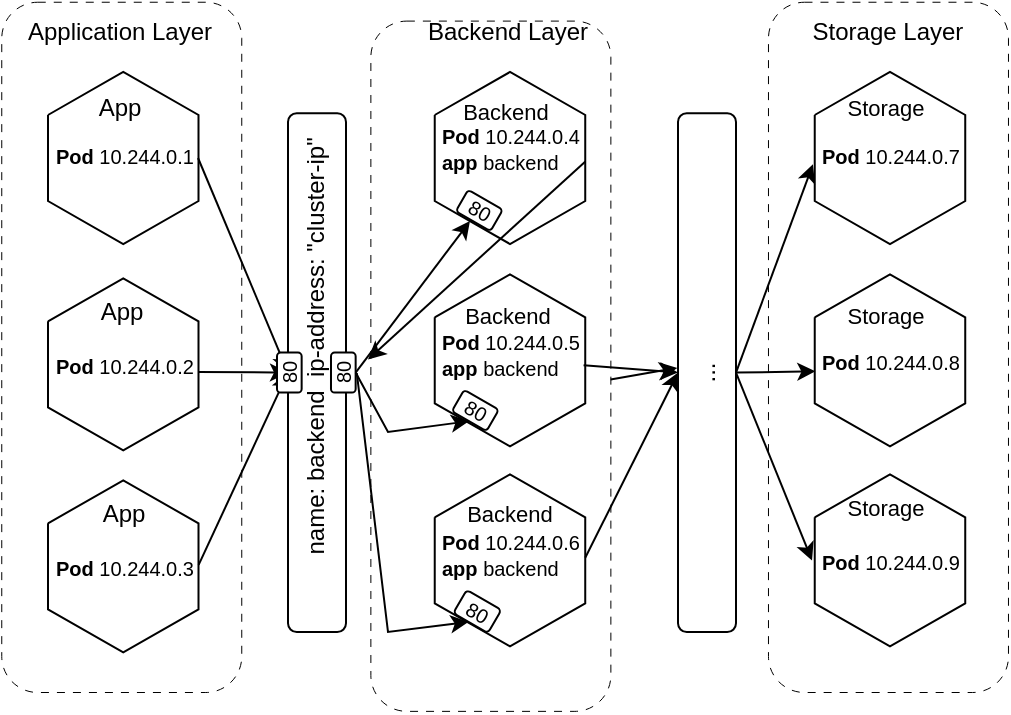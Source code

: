 <mxfile version="22.1.18" type="github">
  <diagram name="Page-1" id="ux_PUUvleqaBWZlEBw-f">
    <mxGraphModel dx="792" dy="1878" grid="1" gridSize="10" guides="1" tooltips="1" connect="1" arrows="1" fold="1" page="1" pageScale="1" pageWidth="850" pageHeight="1100" math="0" shadow="0">
      <root>
        <mxCell id="0" />
        <mxCell id="1" parent="0" />
        <mxCell id="RruQv3TNjF2r6rg1G-1i-4" value="" style="verticalLabelPosition=bottom;verticalAlign=top;html=1;shape=mxgraph.basic.polygon;polyCoords=[[0,0.25],[0.5,0],[1,0.25],[1,0.75],[0.5,1],[0,0.75],[0,0.25]];polyline=1;fillColor=default;perimeter=rectanglePerimeter;" parent="1" vertex="1">
          <mxGeometry x="110" y="-930.0" width="75.25" height="86" as="geometry" />
        </mxCell>
        <mxCell id="RruQv3TNjF2r6rg1G-1i-8" value="&lt;font style=&quot;font-size: 10px;&quot;&gt;&lt;b style=&quot;border-color: var(--border-color); text-align: center;&quot;&gt;Pod&amp;nbsp;&lt;/b&gt;&lt;span style=&quot;border-color: var(--border-color); text-align: center;&quot;&gt;10.244.0.1&lt;/span&gt;&lt;/font&gt;" style="text;whiteSpace=wrap;html=1;rotation=0;" parent="1" vertex="1">
          <mxGeometry x="111.57" y="-901.81" width="68.12" height="27" as="geometry" />
        </mxCell>
        <mxCell id="dw3Hb77Bc445a3Hw7hz_-9" value="" style="verticalLabelPosition=bottom;verticalAlign=top;html=1;shape=mxgraph.basic.polygon;polyCoords=[[0,0.25],[0.5,0],[1,0.25],[1,0.75],[0.5,1],[0,0.75],[0,0.25]];polyline=1;fillColor=default;perimeter=rectanglePerimeter;" parent="1" vertex="1">
          <mxGeometry x="110" y="-826.82" width="75.25" height="86" as="geometry" />
        </mxCell>
        <mxCell id="dw3Hb77Bc445a3Hw7hz_-10" value="&lt;font style=&quot;font-size: 10px;&quot;&gt;&lt;b style=&quot;border-color: var(--border-color); text-align: center;&quot;&gt;Pod&amp;nbsp;&lt;/b&gt;&lt;span style=&quot;border-color: var(--border-color); text-align: center;&quot;&gt;10.244.0.2&lt;/span&gt;&lt;/font&gt;" style="text;whiteSpace=wrap;html=1;rotation=0;" parent="1" vertex="1">
          <mxGeometry x="111.57" y="-796.63" width="68.12" height="27" as="geometry" />
        </mxCell>
        <mxCell id="dw3Hb77Bc445a3Hw7hz_-11" value="" style="verticalLabelPosition=bottom;verticalAlign=top;html=1;shape=mxgraph.basic.polygon;polyCoords=[[0,0.25],[0.5,0],[1,0.25],[1,0.75],[0.5,1],[0,0.75],[0,0.25]];polyline=1;fillColor=default;perimeter=rectanglePerimeter;" parent="1" vertex="1">
          <mxGeometry x="110" y="-725.82" width="75.25" height="86" as="geometry" />
        </mxCell>
        <mxCell id="dw3Hb77Bc445a3Hw7hz_-12" value="&lt;font style=&quot;font-size: 10px;&quot;&gt;&lt;b style=&quot;border-color: var(--border-color); text-align: center;&quot;&gt;Pod&amp;nbsp;&lt;/b&gt;&lt;span style=&quot;border-color: var(--border-color); text-align: center;&quot;&gt;10.244.0.3&lt;/span&gt;&lt;/font&gt;" style="text;whiteSpace=wrap;html=1;rotation=0;" parent="1" vertex="1">
          <mxGeometry x="111.57" y="-695.63" width="68.12" height="27" as="geometry" />
        </mxCell>
        <mxCell id="YKB5RN-4gdlWT_EcJPIz-1" value="App" style="text;html=1;strokeColor=none;fillColor=none;align=center;verticalAlign=middle;whiteSpace=wrap;rounded=0;" parent="1" vertex="1">
          <mxGeometry x="125.63" y="-921.81" width="40" height="20" as="geometry" />
        </mxCell>
        <mxCell id="YKB5RN-4gdlWT_EcJPIz-2" value="App" style="text;html=1;strokeColor=none;fillColor=none;align=center;verticalAlign=middle;whiteSpace=wrap;rounded=0;" parent="1" vertex="1">
          <mxGeometry x="126.63" y="-819.81" width="40" height="20" as="geometry" />
        </mxCell>
        <mxCell id="YKB5RN-4gdlWT_EcJPIz-3" value="App" style="text;html=1;strokeColor=none;fillColor=none;align=center;verticalAlign=middle;whiteSpace=wrap;rounded=0;" parent="1" vertex="1">
          <mxGeometry x="127.63" y="-718.81" width="40" height="20" as="geometry" />
        </mxCell>
        <mxCell id="YKB5RN-4gdlWT_EcJPIz-4" value="" style="rounded=1;whiteSpace=wrap;html=1;fillColor=none;strokeWidth=0.5;dashed=1;dashPattern=8 8;" parent="1" vertex="1">
          <mxGeometry x="86.63" y="-965.13" width="120" height="345.13" as="geometry" />
        </mxCell>
        <mxCell id="YKB5RN-4gdlWT_EcJPIz-5" value="Application Layer" style="text;html=1;strokeColor=none;fillColor=none;align=center;verticalAlign=middle;whiteSpace=wrap;rounded=0;" parent="1" vertex="1">
          <mxGeometry x="95.44" y="-965.13" width="102.37" height="30" as="geometry" />
        </mxCell>
        <mxCell id="YKB5RN-4gdlWT_EcJPIz-6" value="" style="verticalLabelPosition=bottom;verticalAlign=top;html=1;shape=mxgraph.basic.polygon;polyCoords=[[0,0.25],[0.5,0],[1,0.25],[1,0.75],[0.5,1],[0,0.75],[0,0.25]];polyline=1;fillColor=default;perimeter=rectanglePerimeter;" parent="1" vertex="1">
          <mxGeometry x="303.37" y="-930.0" width="75.25" height="86" as="geometry" />
        </mxCell>
        <mxCell id="YKB5RN-4gdlWT_EcJPIz-7" value="&lt;font style=&quot;font-size: 10px;&quot;&gt;&lt;b style=&quot;border-color: var(--border-color); text-align: center;&quot;&gt;Pod&amp;nbsp;&lt;/b&gt;&lt;span style=&quot;border-color: var(--border-color); text-align: center;&quot;&gt;10.244.0.4&lt;/span&gt;&lt;/font&gt;" style="text;whiteSpace=wrap;html=1;rotation=0;" parent="1" vertex="1">
          <mxGeometry x="304.94" y="-911.81" width="68.12" height="27" as="geometry" />
        </mxCell>
        <mxCell id="YKB5RN-4gdlWT_EcJPIz-8" value="" style="verticalLabelPosition=bottom;verticalAlign=top;html=1;shape=mxgraph.basic.polygon;polyCoords=[[0,0.25],[0.5,0],[1,0.25],[1,0.75],[0.5,1],[0,0.75],[0,0.25]];polyline=1;fillColor=default;perimeter=rectanglePerimeter;" parent="1" vertex="1">
          <mxGeometry x="303.37" y="-828.82" width="75.25" height="86" as="geometry" />
        </mxCell>
        <mxCell id="YKB5RN-4gdlWT_EcJPIz-9" value="&lt;font style=&quot;font-size: 10px;&quot;&gt;&lt;b style=&quot;border-color: var(--border-color); text-align: center;&quot;&gt;Pod&amp;nbsp;&lt;/b&gt;&lt;span style=&quot;border-color: var(--border-color); text-align: center;&quot;&gt;10.244.0.5&lt;/span&gt;&lt;/font&gt;" style="text;whiteSpace=wrap;html=1;rotation=0;" parent="1" vertex="1">
          <mxGeometry x="304.94" y="-808.63" width="68.12" height="27" as="geometry" />
        </mxCell>
        <mxCell id="YKB5RN-4gdlWT_EcJPIz-10" value="" style="verticalLabelPosition=bottom;verticalAlign=top;html=1;shape=mxgraph.basic.polygon;polyCoords=[[0,0.25],[0.5,0],[1,0.25],[1,0.75],[0.5,1],[0,0.75],[0,0.25]];polyline=1;fillColor=default;perimeter=rectanglePerimeter;" parent="1" vertex="1">
          <mxGeometry x="303.37" y="-728.82" width="75.25" height="86" as="geometry" />
        </mxCell>
        <mxCell id="YKB5RN-4gdlWT_EcJPIz-11" value="&lt;font style=&quot;font-size: 10px;&quot;&gt;&lt;b style=&quot;border-color: var(--border-color); text-align: center;&quot;&gt;Pod&amp;nbsp;&lt;/b&gt;&lt;span style=&quot;border-color: var(--border-color); text-align: center;&quot;&gt;10.244.0.6&lt;/span&gt;&lt;/font&gt;" style="text;whiteSpace=wrap;html=1;rotation=0;" parent="1" vertex="1">
          <mxGeometry x="304.94" y="-708.63" width="68.12" height="27" as="geometry" />
        </mxCell>
        <mxCell id="YKB5RN-4gdlWT_EcJPIz-12" value="&lt;font style=&quot;font-size: 11px;&quot;&gt;Backend&lt;/font&gt;" style="text;html=1;strokeColor=none;fillColor=none;align=center;verticalAlign=middle;whiteSpace=wrap;rounded=0;" parent="1" vertex="1">
          <mxGeometry x="319" y="-919.81" width="40" height="20" as="geometry" />
        </mxCell>
        <mxCell id="YKB5RN-4gdlWT_EcJPIz-13" value="&lt;font style=&quot;font-size: 11px;&quot;&gt;Backend&lt;/font&gt;" style="text;html=1;strokeColor=none;fillColor=none;align=center;verticalAlign=middle;whiteSpace=wrap;rounded=0;" parent="1" vertex="1">
          <mxGeometry x="320" y="-817.81" width="40" height="20" as="geometry" />
        </mxCell>
        <mxCell id="YKB5RN-4gdlWT_EcJPIz-14" value="&lt;font style=&quot;font-size: 11px;&quot;&gt;Backend&lt;/font&gt;" style="text;html=1;strokeColor=none;fillColor=none;align=center;verticalAlign=middle;whiteSpace=wrap;rounded=0;" parent="1" vertex="1">
          <mxGeometry x="321" y="-718.81" width="40" height="20" as="geometry" />
        </mxCell>
        <mxCell id="YKB5RN-4gdlWT_EcJPIz-16" value="Backend Layer" style="text;html=1;strokeColor=none;fillColor=none;align=center;verticalAlign=middle;whiteSpace=wrap;rounded=0;" parent="1" vertex="1">
          <mxGeometry x="288.81" y="-965.13" width="102.37" height="30" as="geometry" />
        </mxCell>
        <mxCell id="YKB5RN-4gdlWT_EcJPIz-17" value="" style="verticalLabelPosition=bottom;verticalAlign=top;html=1;shape=mxgraph.basic.polygon;polyCoords=[[0,0.25],[0.5,0],[1,0.25],[1,0.75],[0.5,1],[0,0.75],[0,0.25]];polyline=1;fillColor=default;perimeter=rectanglePerimeter;" parent="1" vertex="1">
          <mxGeometry x="493.37" y="-930.0" width="75.25" height="86" as="geometry" />
        </mxCell>
        <mxCell id="YKB5RN-4gdlWT_EcJPIz-18" value="&lt;font style=&quot;font-size: 10px;&quot;&gt;&lt;b style=&quot;border-color: var(--border-color); text-align: center;&quot;&gt;Pod&amp;nbsp;&lt;/b&gt;&lt;span style=&quot;border-color: var(--border-color); text-align: center;&quot;&gt;10.244.0.7&lt;/span&gt;&lt;/font&gt;" style="text;whiteSpace=wrap;html=1;rotation=0;" parent="1" vertex="1">
          <mxGeometry x="494.94" y="-901.81" width="68.12" height="27" as="geometry" />
        </mxCell>
        <mxCell id="YKB5RN-4gdlWT_EcJPIz-19" value="" style="verticalLabelPosition=bottom;verticalAlign=top;html=1;shape=mxgraph.basic.polygon;polyCoords=[[0,0.25],[0.5,0],[1,0.25],[1,0.75],[0.5,1],[0,0.75],[0,0.25]];polyline=1;fillColor=default;perimeter=rectanglePerimeter;" parent="1" vertex="1">
          <mxGeometry x="493.37" y="-828.82" width="75.25" height="86" as="geometry" />
        </mxCell>
        <mxCell id="YKB5RN-4gdlWT_EcJPIz-20" value="&lt;font style=&quot;font-size: 10px;&quot;&gt;&lt;b style=&quot;border-color: var(--border-color); text-align: center;&quot;&gt;Pod&amp;nbsp;&lt;/b&gt;&lt;span style=&quot;border-color: var(--border-color); text-align: center;&quot;&gt;10.244.0.8&lt;/span&gt;&lt;/font&gt;" style="text;whiteSpace=wrap;html=1;rotation=0;" parent="1" vertex="1">
          <mxGeometry x="494.94" y="-798.63" width="68.12" height="27" as="geometry" />
        </mxCell>
        <mxCell id="YKB5RN-4gdlWT_EcJPIz-21" value="" style="verticalLabelPosition=bottom;verticalAlign=top;html=1;shape=mxgraph.basic.polygon;polyCoords=[[0,0.25],[0.5,0],[1,0.25],[1,0.75],[0.5,1],[0,0.75],[0,0.25]];polyline=1;fillColor=default;perimeter=rectanglePerimeter;" parent="1" vertex="1">
          <mxGeometry x="493.37" y="-728.82" width="75.25" height="86" as="geometry" />
        </mxCell>
        <mxCell id="YKB5RN-4gdlWT_EcJPIz-22" value="&lt;font style=&quot;font-size: 10px;&quot;&gt;&lt;b style=&quot;border-color: var(--border-color); text-align: center;&quot;&gt;Pod&amp;nbsp;&lt;/b&gt;&lt;span style=&quot;border-color: var(--border-color); text-align: center;&quot;&gt;10.244.0.9&lt;/span&gt;&lt;/font&gt;" style="text;whiteSpace=wrap;html=1;rotation=0;" parent="1" vertex="1">
          <mxGeometry x="494.94" y="-698.63" width="68.12" height="27" as="geometry" />
        </mxCell>
        <mxCell id="YKB5RN-4gdlWT_EcJPIz-23" value="&lt;font style=&quot;font-size: 11px;&quot;&gt;Storage&lt;/font&gt;" style="text;html=1;strokeColor=none;fillColor=none;align=center;verticalAlign=middle;whiteSpace=wrap;rounded=0;" parent="1" vertex="1">
          <mxGeometry x="509" y="-921.81" width="40" height="20" as="geometry" />
        </mxCell>
        <mxCell id="YKB5RN-4gdlWT_EcJPIz-27" value="Storage Layer" style="text;html=1;strokeColor=none;fillColor=none;align=center;verticalAlign=middle;whiteSpace=wrap;rounded=0;" parent="1" vertex="1">
          <mxGeometry x="478.81" y="-965.13" width="102.37" height="30" as="geometry" />
        </mxCell>
        <mxCell id="YKB5RN-4gdlWT_EcJPIz-30" value="&lt;font style=&quot;font-size: 11px;&quot;&gt;Storage&lt;/font&gt;" style="text;html=1;strokeColor=none;fillColor=none;align=center;verticalAlign=middle;whiteSpace=wrap;rounded=0;" parent="1" vertex="1">
          <mxGeometry x="509" y="-817.81" width="40" height="20" as="geometry" />
        </mxCell>
        <mxCell id="YKB5RN-4gdlWT_EcJPIz-31" value="&lt;font style=&quot;font-size: 11px;&quot;&gt;Storage&lt;/font&gt;" style="text;html=1;strokeColor=none;fillColor=none;align=center;verticalAlign=middle;whiteSpace=wrap;rounded=0;" parent="1" vertex="1">
          <mxGeometry x="509" y="-721.81" width="40" height="20" as="geometry" />
        </mxCell>
        <mxCell id="YKB5RN-4gdlWT_EcJPIz-32" value="" style="rounded=1;whiteSpace=wrap;html=1;" parent="1" vertex="1">
          <mxGeometry x="230" y="-909.41" width="29" height="259.41" as="geometry" />
        </mxCell>
        <mxCell id="YKB5RN-4gdlWT_EcJPIz-33" value="&lt;font style=&quot;font-size: 10px;&quot;&gt;80&lt;/font&gt;" style="rounded=1;whiteSpace=wrap;html=1;rotation=30;" parent="1" vertex="1">
          <mxGeometry x="314.66" y="-666.91" width="20" height="13.33" as="geometry" />
        </mxCell>
        <mxCell id="YKB5RN-4gdlWT_EcJPIz-34" value="&lt;font style=&quot;font-size: 10px;&quot;&gt;80&lt;/font&gt;" style="rounded=1;whiteSpace=wrap;html=1;rotation=30;" parent="1" vertex="1">
          <mxGeometry x="313.66" y="-766.91" width="20" height="12.33" as="geometry" />
        </mxCell>
        <mxCell id="YKB5RN-4gdlWT_EcJPIz-35" value="&lt;font style=&quot;font-size: 10px;&quot;&gt;80&lt;/font&gt;" style="rounded=1;whiteSpace=wrap;html=1;rotation=30;" parent="1" vertex="1">
          <mxGeometry x="315.66" y="-866.91" width="20" height="12.33" as="geometry" />
        </mxCell>
        <mxCell id="YKB5RN-4gdlWT_EcJPIz-36" value="&lt;font style=&quot;font-size: 10px;&quot;&gt;80&lt;/font&gt;" style="rounded=1;whiteSpace=wrap;html=1;rotation=-90;" parent="1" vertex="1">
          <mxGeometry x="247.66" y="-785.87" width="20" height="12.33" as="geometry" />
        </mxCell>
        <mxCell id="YKB5RN-4gdlWT_EcJPIz-37" value="" style="endArrow=classic;html=1;rounded=0;exitX=0.997;exitY=0.5;exitDx=0;exitDy=0;exitPerimeter=0;entryX=0;entryY=0.5;entryDx=0;entryDy=0;" parent="1" source="RruQv3TNjF2r6rg1G-1i-4" target="YKB5RN-4gdlWT_EcJPIz-32" edge="1">
          <mxGeometry width="50" height="50" relative="1" as="geometry">
            <mxPoint x="440" y="-670" as="sourcePoint" />
            <mxPoint x="490" y="-720" as="targetPoint" />
          </mxGeometry>
        </mxCell>
        <mxCell id="YKB5RN-4gdlWT_EcJPIz-38" value="" style="endArrow=classic;html=1;rounded=0;exitX=0.997;exitY=0.544;exitDx=0;exitDy=0;exitPerimeter=0;entryX=0;entryY=0.5;entryDx=0;entryDy=0;" parent="1" source="dw3Hb77Bc445a3Hw7hz_-9" target="YKB5RN-4gdlWT_EcJPIz-32" edge="1">
          <mxGeometry width="50" height="50" relative="1" as="geometry">
            <mxPoint x="195" y="-877" as="sourcePoint" />
            <mxPoint x="240" y="-770" as="targetPoint" />
          </mxGeometry>
        </mxCell>
        <mxCell id="YKB5RN-4gdlWT_EcJPIz-39" value="" style="endArrow=classic;html=1;rounded=0;exitX=1.001;exitY=0.491;exitDx=0;exitDy=0;exitPerimeter=0;entryX=0;entryY=0.5;entryDx=0;entryDy=0;" parent="1" source="dw3Hb77Bc445a3Hw7hz_-11" target="YKB5RN-4gdlWT_EcJPIz-32" edge="1">
          <mxGeometry width="50" height="50" relative="1" as="geometry">
            <mxPoint x="195" y="-772" as="sourcePoint" />
            <mxPoint x="240" y="-770" as="targetPoint" />
          </mxGeometry>
        </mxCell>
        <mxCell id="YKB5RN-4gdlWT_EcJPIz-40" value="" style="endArrow=classic;html=1;rounded=0;exitX=0.5;exitY=1;exitDx=0;exitDy=0;entryX=0.234;entryY=0.867;entryDx=0;entryDy=0;entryPerimeter=0;" parent="1" source="YKB5RN-4gdlWT_EcJPIz-36" target="YKB5RN-4gdlWT_EcJPIz-6" edge="1">
          <mxGeometry width="50" height="50" relative="1" as="geometry">
            <mxPoint x="390" y="-650" as="sourcePoint" />
            <mxPoint x="440" y="-700" as="targetPoint" />
          </mxGeometry>
        </mxCell>
        <mxCell id="YKB5RN-4gdlWT_EcJPIz-41" value="" style="endArrow=classic;html=1;rounded=0;exitX=0.5;exitY=1;exitDx=0;exitDy=0;entryX=0.5;entryY=1;entryDx=0;entryDy=0;" parent="1" source="YKB5RN-4gdlWT_EcJPIz-36" target="YKB5RN-4gdlWT_EcJPIz-34" edge="1">
          <mxGeometry width="50" height="50" relative="1" as="geometry">
            <mxPoint x="274" y="-770" as="sourcePoint" />
            <mxPoint x="331" y="-845" as="targetPoint" />
            <Array as="points">
              <mxPoint x="280" y="-750" />
            </Array>
          </mxGeometry>
        </mxCell>
        <mxCell id="YKB5RN-4gdlWT_EcJPIz-42" value="" style="endArrow=classic;html=1;rounded=0;exitX=0.488;exitY=1.047;exitDx=0;exitDy=0;exitPerimeter=0;entryX=0.225;entryY=0.858;entryDx=0;entryDy=0;entryPerimeter=0;" parent="1" source="YKB5RN-4gdlWT_EcJPIz-36" target="YKB5RN-4gdlWT_EcJPIz-10" edge="1">
          <mxGeometry width="50" height="50" relative="1" as="geometry">
            <mxPoint x="270" y="-780" as="sourcePoint" />
            <mxPoint x="290" y="-670" as="targetPoint" />
            <Array as="points">
              <mxPoint x="280" y="-650" />
            </Array>
          </mxGeometry>
        </mxCell>
        <mxCell id="YKB5RN-4gdlWT_EcJPIz-61" value="" style="rounded=1;whiteSpace=wrap;html=1;" parent="1" vertex="1">
          <mxGeometry x="425" y="-909.41" width="29" height="259.41" as="geometry" />
        </mxCell>
        <mxCell id="YKB5RN-4gdlWT_EcJPIz-62" value="" style="endArrow=classic;html=1;rounded=0;entryX=-0.01;entryY=0.491;entryDx=0;entryDy=0;entryPerimeter=0;exitX=1.001;exitY=0.52;exitDx=0;exitDy=0;exitPerimeter=0;" parent="1" source="YKB5RN-4gdlWT_EcJPIz-70" target="YKB5RN-4gdlWT_EcJPIz-61" edge="1">
          <mxGeometry width="50" height="50" relative="1" as="geometry">
            <mxPoint x="390" y="-880" as="sourcePoint" />
            <mxPoint x="340" y="-690" as="targetPoint" />
          </mxGeometry>
        </mxCell>
        <mxCell id="YKB5RN-4gdlWT_EcJPIz-63" value="" style="endArrow=classic;html=1;rounded=0;entryX=0;entryY=0.5;entryDx=0;entryDy=0;exitX=0.989;exitY=0.529;exitDx=0;exitDy=0;exitPerimeter=0;" parent="1" source="YKB5RN-4gdlWT_EcJPIz-8" target="YKB5RN-4gdlWT_EcJPIz-61" edge="1">
          <mxGeometry width="50" height="50" relative="1" as="geometry">
            <mxPoint x="389" y="-875" as="sourcePoint" />
            <mxPoint x="435" y="-772" as="targetPoint" />
          </mxGeometry>
        </mxCell>
        <mxCell id="YKB5RN-4gdlWT_EcJPIz-64" value="" style="endArrow=classic;html=1;rounded=0;exitX=1;exitY=0.485;exitDx=0;exitDy=0;exitPerimeter=0;entryX=0;entryY=0.5;entryDx=0;entryDy=0;" parent="1" source="YKB5RN-4gdlWT_EcJPIz-10" target="YKB5RN-4gdlWT_EcJPIz-61" edge="1">
          <mxGeometry width="50" height="50" relative="1" as="geometry">
            <mxPoint x="310" y="-690" as="sourcePoint" />
            <mxPoint x="360" y="-740" as="targetPoint" />
          </mxGeometry>
        </mxCell>
        <mxCell id="YKB5RN-4gdlWT_EcJPIz-65" value="" style="endArrow=classic;html=1;rounded=0;entryX=-0.012;entryY=0.537;entryDx=0;entryDy=0;entryPerimeter=0;exitX=1;exitY=0.5;exitDx=0;exitDy=0;" parent="1" source="YKB5RN-4gdlWT_EcJPIz-61" target="YKB5RN-4gdlWT_EcJPIz-17" edge="1">
          <mxGeometry width="50" height="50" relative="1" as="geometry">
            <mxPoint x="350" y="-710" as="sourcePoint" />
            <mxPoint x="400" y="-760" as="targetPoint" />
          </mxGeometry>
        </mxCell>
        <mxCell id="YKB5RN-4gdlWT_EcJPIz-66" value="" style="endArrow=classic;html=1;rounded=0;entryX=0.004;entryY=0.564;entryDx=0;entryDy=0;entryPerimeter=0;exitX=1;exitY=0.5;exitDx=0;exitDy=0;" parent="1" source="YKB5RN-4gdlWT_EcJPIz-61" target="YKB5RN-4gdlWT_EcJPIz-19" edge="1">
          <mxGeometry width="50" height="50" relative="1" as="geometry">
            <mxPoint x="450" y="-780" as="sourcePoint" />
            <mxPoint x="502" y="-874" as="targetPoint" />
          </mxGeometry>
        </mxCell>
        <mxCell id="YKB5RN-4gdlWT_EcJPIz-67" value="" style="endArrow=classic;html=1;rounded=0;entryX=-0.018;entryY=0.501;entryDx=0;entryDy=0;entryPerimeter=0;exitX=1;exitY=0.5;exitDx=0;exitDy=0;" parent="1" source="YKB5RN-4gdlWT_EcJPIz-61" target="YKB5RN-4gdlWT_EcJPIz-21" edge="1">
          <mxGeometry width="50" height="50" relative="1" as="geometry">
            <mxPoint x="450" y="-780" as="sourcePoint" />
            <mxPoint x="512" y="-864" as="targetPoint" />
          </mxGeometry>
        </mxCell>
        <mxCell id="YKB5RN-4gdlWT_EcJPIz-68" value="name: backend&amp;nbsp; ip-address: &quot;cluster-ip&quot;" style="text;html=1;strokeColor=none;fillColor=none;align=center;verticalAlign=middle;whiteSpace=wrap;rounded=0;rotation=-90;" parent="1" vertex="1">
          <mxGeometry x="114.62" y="-807.56" width="259.75" height="30" as="geometry" />
        </mxCell>
        <mxCell id="YKB5RN-4gdlWT_EcJPIz-69" value="..." style="text;html=1;strokeColor=none;fillColor=none;align=center;verticalAlign=middle;whiteSpace=wrap;rounded=0;rotation=-90;" parent="1" vertex="1">
          <mxGeometry x="384.94" y="-794.7" width="110" height="30" as="geometry" />
        </mxCell>
        <mxCell id="YKB5RN-4gdlWT_EcJPIz-71" value="" style="rounded=1;whiteSpace=wrap;html=1;fillColor=none;strokeWidth=0.5;dashed=1;dashPattern=8 8;" parent="1" vertex="1">
          <mxGeometry x="469.99" y="-965.13" width="120" height="345.13" as="geometry" />
        </mxCell>
        <mxCell id="ECn-hsQNccgbCTv3DtMF-1" value="&lt;font style=&quot;font-size: 10px;&quot;&gt;80&lt;/font&gt;" style="rounded=1;whiteSpace=wrap;html=1;rotation=-90;" vertex="1" parent="1">
          <mxGeometry x="220.66" y="-785.87" width="20" height="12.33" as="geometry" />
        </mxCell>
        <mxCell id="ECn-hsQNccgbCTv3DtMF-2" value="&lt;div style=&quot;text-align: center;&quot;&gt;&lt;span style=&quot;background-color: initial; font-size: 10px;&quot;&gt;&lt;b&gt;app &lt;/b&gt;backend&lt;/span&gt;&lt;/div&gt;" style="text;whiteSpace=wrap;html=1;rotation=0;" vertex="1" parent="1">
          <mxGeometry x="304.94" y="-898.81" width="68.12" height="27" as="geometry" />
        </mxCell>
        <mxCell id="ECn-hsQNccgbCTv3DtMF-3" value="&lt;div style=&quot;text-align: center;&quot;&gt;&lt;span style=&quot;background-color: initial; font-size: 10px;&quot;&gt;&lt;b&gt;app &lt;/b&gt;backend&lt;/span&gt;&lt;/div&gt;" style="text;whiteSpace=wrap;html=1;rotation=0;" vertex="1" parent="1">
          <mxGeometry x="304.94" y="-795.63" width="68.12" height="27" as="geometry" />
        </mxCell>
        <mxCell id="ECn-hsQNccgbCTv3DtMF-4" value="&lt;div style=&quot;text-align: center;&quot;&gt;&lt;span style=&quot;background-color: initial; font-size: 10px;&quot;&gt;&lt;b&gt;app &lt;/b&gt;backend&lt;/span&gt;&lt;/div&gt;" style="text;whiteSpace=wrap;html=1;rotation=0;" vertex="1" parent="1">
          <mxGeometry x="304.94" y="-695.63" width="68.12" height="27" as="geometry" />
        </mxCell>
        <mxCell id="ECn-hsQNccgbCTv3DtMF-5" value="" style="endArrow=classic;html=1;rounded=0;entryX=-0.01;entryY=0.491;entryDx=0;entryDy=0;entryPerimeter=0;exitX=1.001;exitY=0.52;exitDx=0;exitDy=0;exitPerimeter=0;" edge="1" parent="1" source="YKB5RN-4gdlWT_EcJPIz-6" target="YKB5RN-4gdlWT_EcJPIz-70">
          <mxGeometry width="50" height="50" relative="1" as="geometry">
            <mxPoint x="379" y="-885" as="sourcePoint" />
            <mxPoint x="425" y="-782" as="targetPoint" />
          </mxGeometry>
        </mxCell>
        <mxCell id="YKB5RN-4gdlWT_EcJPIz-70" value="" style="rounded=1;whiteSpace=wrap;html=1;fillColor=none;strokeWidth=0.5;dashed=1;dashPattern=8 8;" parent="1" vertex="1">
          <mxGeometry x="271.18" y="-955.7" width="120" height="345.13" as="geometry" />
        </mxCell>
      </root>
    </mxGraphModel>
  </diagram>
</mxfile>
